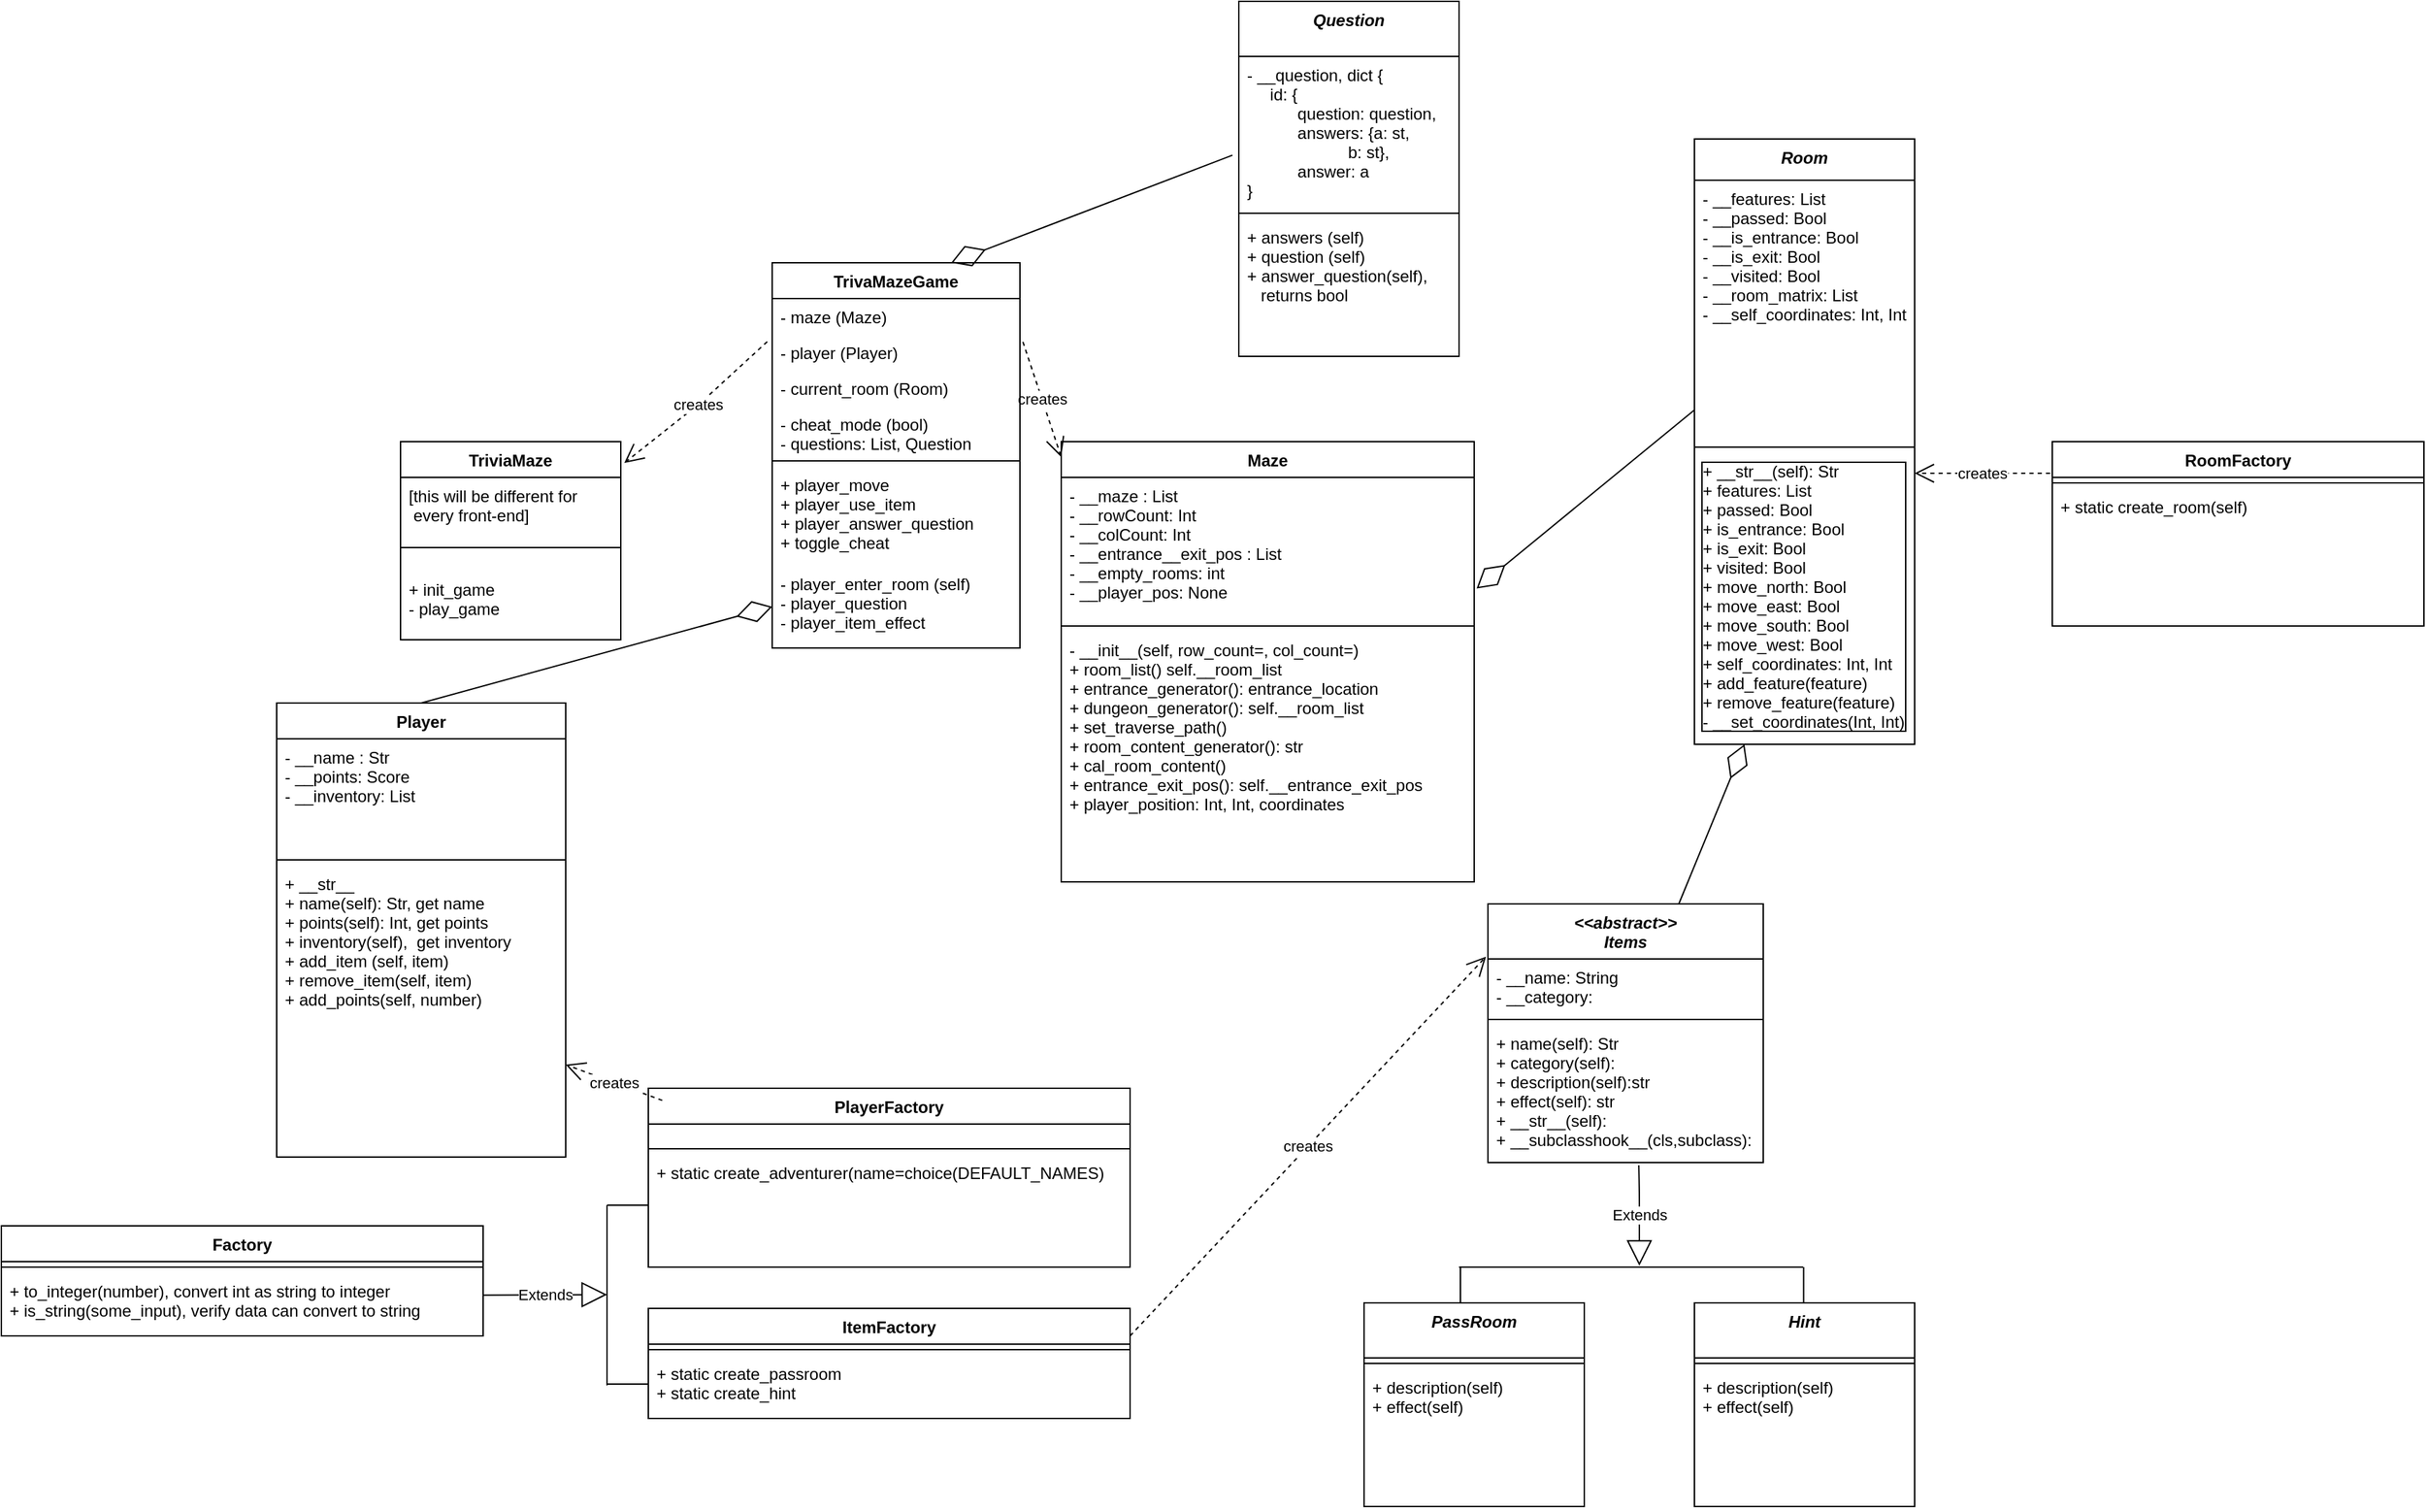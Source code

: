 <mxfile version="14.1.8" type="device"><diagram name="Page-1" id="e7e014a7-5840-1c2e-5031-d8a46d1fe8dd"><mxGraphModel dx="2226" dy="1252" grid="1" gridSize="10" guides="1" tooltips="1" connect="1" arrows="1" fold="1" page="0" pageScale="1" pageWidth="1169" pageHeight="826" background="#ffffff" math="0" shadow="0"><root><mxCell id="0"/><mxCell id="1" parent="0"/><mxCell id="si0L4OF9QLQORTy8t0iK-41" value="Maze" style="swimlane;fontStyle=1;align=center;verticalAlign=top;childLayout=stackLayout;horizontal=1;startSize=26;horizontalStack=0;resizeParent=1;resizeParentMax=0;resizeLast=0;collapsible=1;marginBottom=0;" parent="1" vertex="1"><mxGeometry x="210" y="40" width="300" height="320" as="geometry"/></mxCell><mxCell id="si0L4OF9QLQORTy8t0iK-42" value="- __maze : List&#10;- __rowCount: Int&#10;- __colCount: Int&#10;- __entrance__exit_pos : List&#10;- __empty_rooms: int&#10;- __player_pos: None&#10;" style="text;strokeColor=none;fillColor=none;align=left;verticalAlign=top;spacingLeft=4;spacingRight=4;overflow=hidden;rotatable=0;points=[[0,0.5],[1,0.5]];portConstraint=eastwest;" parent="si0L4OF9QLQORTy8t0iK-41" vertex="1"><mxGeometry y="26" width="300" height="104" as="geometry"/></mxCell><mxCell id="si0L4OF9QLQORTy8t0iK-43" value="" style="line;strokeWidth=1;fillColor=none;align=left;verticalAlign=middle;spacingTop=-1;spacingLeft=3;spacingRight=3;rotatable=0;labelPosition=right;points=[];portConstraint=eastwest;" parent="si0L4OF9QLQORTy8t0iK-41" vertex="1"><mxGeometry y="130" width="300" height="8" as="geometry"/></mxCell><mxCell id="si0L4OF9QLQORTy8t0iK-44" value="- __init__(self, row_count=, col_count=)&#10;+ room_list() self.__room_list&#10;+ entrance_generator(): entrance_location&#10;+ dungeon_generator(): self.__room_list&#10;+ set_traverse_path()&#10;+ room_content_generator(): str&#10;+ cal_room_content()&#10;+ entrance_exit_pos(): self.__entrance_exit_pos&#10;+ player_position: Int, Int, coordinates" style="text;strokeColor=none;fillColor=none;align=left;verticalAlign=top;spacingLeft=4;spacingRight=4;overflow=hidden;rotatable=0;points=[[0,0.5],[1,0.5]];portConstraint=eastwest;" parent="si0L4OF9QLQORTy8t0iK-41" vertex="1"><mxGeometry y="138" width="300" height="182" as="geometry"/></mxCell><mxCell id="si0L4OF9QLQORTy8t0iK-49" value="Room" style="swimlane;fontStyle=3;align=center;verticalAlign=top;childLayout=stackLayout;horizontal=1;startSize=30;horizontalStack=0;resizeParent=1;resizeParentMax=0;resizeLast=0;collapsible=1;marginBottom=0;" parent="1" vertex="1"><mxGeometry x="670" y="-180" width="160" height="440" as="geometry"/></mxCell><mxCell id="si0L4OF9QLQORTy8t0iK-50" value="- __features: List&#10;- __passed: Bool&#10;- __is_entrance: Bool&#10;- __is_exit: Bool&#10;- __visited: Bool&#10;- __room_matrix: List&#10;- __self_coordinates: Int, Int&#10;" style="text;strokeColor=none;fillColor=none;align=left;verticalAlign=top;spacingLeft=4;spacingRight=4;overflow=hidden;rotatable=0;points=[[0,0.5],[1,0.5]];portConstraint=eastwest;" parent="si0L4OF9QLQORTy8t0iK-49" vertex="1"><mxGeometry y="30" width="160" height="190" as="geometry"/></mxCell><mxCell id="si0L4OF9QLQORTy8t0iK-51" value="" style="line;strokeWidth=1;fillColor=none;align=left;verticalAlign=middle;spacingTop=-1;spacingLeft=3;spacingRight=3;rotatable=0;labelPosition=right;points=[];portConstraint=eastwest;" parent="si0L4OF9QLQORTy8t0iK-49" vertex="1"><mxGeometry y="220" width="160" height="8" as="geometry"/></mxCell><mxCell id="si0L4OF9QLQORTy8t0iK-52" value="+ __str__(self): Str&#10;+ features: List&#10;+ passed: Bool&#10;+ is_entrance: Bool&#10;+ is_exit: Bool&#10;+ visited: Bool&#10;+ move_north: Bool&#10;+ move_east: Bool&#10;+ move_south: Bool&#10;+ move_west: Bool&#10;+ self_coordinates: Int, Int&#10;+ add_feature(feature)&#10;+ remove_feature(feature)&#10;- __set_coordinates(Int, Int)" style="text;strokeColor=none;fillColor=none;align=left;verticalAlign=top;spacingLeft=4;spacingRight=4;overflow=hidden;rotatable=0;points=[[0,0.5],[1,0.5]];portConstraint=eastwest;labelBorderColor=#000000;" parent="si0L4OF9QLQORTy8t0iK-49" vertex="1"><mxGeometry y="228" width="160" height="212" as="geometry"/></mxCell><mxCell id="si0L4OF9QLQORTy8t0iK-86" value="RoomFactory" style="swimlane;fontStyle=1;align=center;verticalAlign=top;childLayout=stackLayout;horizontal=1;startSize=26;horizontalStack=0;resizeParent=1;resizeParentMax=0;resizeLast=0;collapsible=1;marginBottom=0;" parent="1" vertex="1"><mxGeometry x="930" y="40" width="270" height="134" as="geometry"/></mxCell><mxCell id="si0L4OF9QLQORTy8t0iK-88" value="" style="line;strokeWidth=1;fillColor=none;align=left;verticalAlign=middle;spacingTop=-1;spacingLeft=3;spacingRight=3;rotatable=0;labelPosition=right;points=[];portConstraint=eastwest;" parent="si0L4OF9QLQORTy8t0iK-86" vertex="1"><mxGeometry y="26" width="270" height="8" as="geometry"/></mxCell><mxCell id="si0L4OF9QLQORTy8t0iK-89" value="+ static create_room(self)&#10;" style="text;strokeColor=none;fillColor=none;align=left;verticalAlign=top;spacingLeft=4;spacingRight=4;overflow=hidden;rotatable=0;points=[[0,0.5],[1,0.5]];portConstraint=eastwest;" parent="si0L4OF9QLQORTy8t0iK-86" vertex="1"><mxGeometry y="34" width="270" height="100" as="geometry"/></mxCell><mxCell id="si0L4OF9QLQORTy8t0iK-105" value="" style="endArrow=diamondThin;endFill=0;endSize=24;html=1;entryX=1.006;entryY=0.776;entryDx=0;entryDy=0;entryPerimeter=0;" parent="1" target="si0L4OF9QLQORTy8t0iK-42" edge="1"><mxGeometry width="160" relative="1" as="geometry"><mxPoint x="670" y="17" as="sourcePoint"/><mxPoint x="580" y="56" as="targetPoint"/></mxGeometry></mxCell><mxCell id="s299cXjwFvU6mJhLCo1F-9" value="creates" style="endArrow=open;endSize=12;dashed=1;html=1;exitX=-0.006;exitY=0.172;exitDx=0;exitDy=0;exitPerimeter=0;" parent="1" source="si0L4OF9QLQORTy8t0iK-86" edge="1"><mxGeometry width="160" relative="1" as="geometry"><mxPoint x="730" y="106.5" as="sourcePoint"/><mxPoint x="830" y="63" as="targetPoint"/></mxGeometry></mxCell><mxCell id="s299cXjwFvU6mJhLCo1F-8" value="creates" style="endArrow=open;endSize=12;dashed=1;html=1;exitX=1.012;exitY=0.107;exitDx=0;exitDy=0;entryX=0;entryY=0.035;entryDx=0;entryDy=0;exitPerimeter=0;entryPerimeter=0;" parent="1" target="si0L4OF9QLQORTy8t0iK-41" edge="1"><mxGeometry width="160" relative="1" as="geometry"><mxPoint x="182.16" y="-32.51" as="sourcePoint"/><mxPoint x="240" y="230" as="targetPoint"/></mxGeometry></mxCell><mxCell id="VDTHn1guFKgsK7yAlVC1-1" value="&lt;&lt;abstract&gt;&gt;&#10;Items" style="swimlane;fontStyle=3;align=center;verticalAlign=top;childLayout=stackLayout;horizontal=1;startSize=40;horizontalStack=0;resizeParent=1;resizeParentMax=0;resizeLast=0;collapsible=1;marginBottom=0;" parent="1" vertex="1"><mxGeometry x="520" y="376" width="200" height="188" as="geometry"/></mxCell><mxCell id="VDTHn1guFKgsK7yAlVC1-2" value="- __name: String&#10;- __category:" style="text;strokeColor=none;fillColor=none;align=left;verticalAlign=top;spacingLeft=4;spacingRight=4;overflow=hidden;rotatable=0;points=[[0,0.5],[1,0.5]];portConstraint=eastwest;" parent="VDTHn1guFKgsK7yAlVC1-1" vertex="1"><mxGeometry y="40" width="200" height="40" as="geometry"/></mxCell><mxCell id="VDTHn1guFKgsK7yAlVC1-3" value="" style="line;strokeWidth=1;fillColor=none;align=left;verticalAlign=middle;spacingTop=-1;spacingLeft=3;spacingRight=3;rotatable=0;labelPosition=right;points=[];portConstraint=eastwest;" parent="VDTHn1guFKgsK7yAlVC1-1" vertex="1"><mxGeometry y="80" width="200" height="8" as="geometry"/></mxCell><mxCell id="VDTHn1guFKgsK7yAlVC1-4" value="+ name(self): Str&#10;+ category(self):&#10;+ description(self):str &#10;+ effect(self): str&#10;+ __str__(self):&#10;+ __subclasshook__(cls,subclass):&#10;" style="text;strokeColor=none;fillColor=none;align=left;verticalAlign=top;spacingLeft=4;spacingRight=4;overflow=hidden;rotatable=0;points=[[0,0.5],[1,0.5]];portConstraint=eastwest;" parent="VDTHn1guFKgsK7yAlVC1-1" vertex="1"><mxGeometry y="88" width="200" height="100" as="geometry"/></mxCell><mxCell id="VDTHn1guFKgsK7yAlVC1-5" value="" style="endArrow=diamondThin;endFill=0;endSize=24;html=1;" parent="1" source="VDTHn1guFKgsK7yAlVC1-1" target="si0L4OF9QLQORTy8t0iK-52" edge="1"><mxGeometry width="160" relative="1" as="geometry"><mxPoint x="710" y="262.2" as="sourcePoint"/><mxPoint x="750" y="360" as="targetPoint"/></mxGeometry></mxCell><mxCell id="VDTHn1guFKgsK7yAlVC1-6" value="Question" style="swimlane;fontStyle=3;align=center;verticalAlign=top;childLayout=stackLayout;horizontal=1;startSize=40;horizontalStack=0;resizeParent=1;resizeParentMax=0;resizeLast=0;collapsible=1;marginBottom=0;" parent="1" vertex="1"><mxGeometry x="339" y="-280" width="160" height="258" as="geometry"/></mxCell><mxCell id="VDTHn1guFKgsK7yAlVC1-7" value="- __question, dict {&#10;     id: {&#10;           question: question,&#10;           answers: {a: st,&#10;                      b: st},&#10;           answer: a&#10;}" style="text;strokeColor=none;fillColor=none;align=left;verticalAlign=top;spacingLeft=4;spacingRight=4;overflow=hidden;rotatable=0;points=[[0,0.5],[1,0.5]];portConstraint=eastwest;" parent="VDTHn1guFKgsK7yAlVC1-6" vertex="1"><mxGeometry y="40" width="160" height="110" as="geometry"/></mxCell><mxCell id="VDTHn1guFKgsK7yAlVC1-8" value="" style="line;strokeWidth=1;fillColor=none;align=left;verticalAlign=middle;spacingTop=-1;spacingLeft=3;spacingRight=3;rotatable=0;labelPosition=right;points=[];portConstraint=eastwest;" parent="VDTHn1guFKgsK7yAlVC1-6" vertex="1"><mxGeometry y="150" width="160" height="8" as="geometry"/></mxCell><mxCell id="VDTHn1guFKgsK7yAlVC1-9" value="+ answers (self)&#10;+ question (self)&#10;+ answer_question(self),&#10;   returns bool" style="text;strokeColor=none;fillColor=none;align=left;verticalAlign=top;spacingLeft=4;spacingRight=4;overflow=hidden;rotatable=0;points=[[0,0.5],[1,0.5]];portConstraint=eastwest;" parent="VDTHn1guFKgsK7yAlVC1-6" vertex="1"><mxGeometry y="158" width="160" height="100" as="geometry"/></mxCell><mxCell id="VDTHn1guFKgsK7yAlVC1-10" value="PassRoom" style="swimlane;fontStyle=3;align=center;verticalAlign=top;childLayout=stackLayout;horizontal=1;startSize=40;horizontalStack=0;resizeParent=1;resizeParentMax=0;resizeLast=0;collapsible=1;marginBottom=0;" parent="1" vertex="1"><mxGeometry x="430" y="666" width="160" height="148" as="geometry"/></mxCell><mxCell id="VDTHn1guFKgsK7yAlVC1-12" value="" style="line;strokeWidth=1;fillColor=none;align=left;verticalAlign=middle;spacingTop=-1;spacingLeft=3;spacingRight=3;rotatable=0;labelPosition=right;points=[];portConstraint=eastwest;" parent="VDTHn1guFKgsK7yAlVC1-10" vertex="1"><mxGeometry y="40" width="160" height="8" as="geometry"/></mxCell><mxCell id="VDTHn1guFKgsK7yAlVC1-13" value="+ description(self)&#10;+ effect(self)&#10;" style="text;strokeColor=none;fillColor=none;align=left;verticalAlign=top;spacingLeft=4;spacingRight=4;overflow=hidden;rotatable=0;points=[[0,0.5],[1,0.5]];portConstraint=eastwest;" parent="VDTHn1guFKgsK7yAlVC1-10" vertex="1"><mxGeometry y="48" width="160" height="100" as="geometry"/></mxCell><mxCell id="VDTHn1guFKgsK7yAlVC1-14" value="Hint" style="swimlane;fontStyle=3;align=center;verticalAlign=top;childLayout=stackLayout;horizontal=1;startSize=40;horizontalStack=0;resizeParent=1;resizeParentMax=0;resizeLast=0;collapsible=1;marginBottom=0;" parent="1" vertex="1"><mxGeometry x="670" y="666" width="160" height="148" as="geometry"/></mxCell><mxCell id="VDTHn1guFKgsK7yAlVC1-16" value="" style="line;strokeWidth=1;fillColor=none;align=left;verticalAlign=middle;spacingTop=-1;spacingLeft=3;spacingRight=3;rotatable=0;labelPosition=right;points=[];portConstraint=eastwest;" parent="VDTHn1guFKgsK7yAlVC1-14" vertex="1"><mxGeometry y="40" width="160" height="8" as="geometry"/></mxCell><mxCell id="VDTHn1guFKgsK7yAlVC1-17" value="+ description(self)&#10;+ effect(self)" style="text;strokeColor=none;fillColor=none;align=left;verticalAlign=top;spacingLeft=4;spacingRight=4;overflow=hidden;rotatable=0;points=[[0,0.5],[1,0.5]];portConstraint=eastwest;" parent="VDTHn1guFKgsK7yAlVC1-14" vertex="1"><mxGeometry y="48" width="160" height="100" as="geometry"/></mxCell><mxCell id="VDTHn1guFKgsK7yAlVC1-20" value="" style="line;strokeWidth=1;fillColor=none;align=left;verticalAlign=middle;spacingTop=-1;spacingLeft=3;spacingRight=3;rotatable=0;labelPosition=right;points=[];portConstraint=eastwest;" parent="1" vertex="1"><mxGeometry x="499" y="636" width="250" height="8" as="geometry"/></mxCell><mxCell id="VDTHn1guFKgsK7yAlVC1-24" value="PlayerFactory" style="swimlane;fontStyle=1;align=center;verticalAlign=top;childLayout=stackLayout;horizontal=1;startSize=26;horizontalStack=0;resizeParent=1;resizeParentMax=0;resizeLast=0;collapsible=1;marginBottom=0;" parent="1" vertex="1"><mxGeometry x="-90" y="510" width="350" height="130" as="geometry"/></mxCell><mxCell id="VDTHn1guFKgsK7yAlVC1-25" value="&#10;&#10;" style="text;strokeColor=none;fillColor=none;align=left;verticalAlign=top;spacingLeft=4;spacingRight=4;overflow=hidden;rotatable=0;points=[[0,0.5],[1,0.5]];portConstraint=eastwest;" parent="VDTHn1guFKgsK7yAlVC1-24" vertex="1"><mxGeometry y="26" width="350" height="14" as="geometry"/></mxCell><mxCell id="VDTHn1guFKgsK7yAlVC1-26" value="" style="line;strokeWidth=1;fillColor=none;align=left;verticalAlign=middle;spacingTop=-1;spacingLeft=3;spacingRight=3;rotatable=0;labelPosition=right;points=[];portConstraint=eastwest;" parent="VDTHn1guFKgsK7yAlVC1-24" vertex="1"><mxGeometry y="40" width="350" height="8" as="geometry"/></mxCell><mxCell id="VDTHn1guFKgsK7yAlVC1-27" value="+ static create_adventurer(name=choice(DEFAULT_NAMES)" style="text;strokeColor=none;fillColor=none;align=left;verticalAlign=top;spacingLeft=4;spacingRight=4;overflow=hidden;rotatable=0;points=[[0,0.5],[1,0.5]];portConstraint=eastwest;" parent="VDTHn1guFKgsK7yAlVC1-24" vertex="1"><mxGeometry y="48" width="350" height="82" as="geometry"/></mxCell><mxCell id="VDTHn1guFKgsK7yAlVC1-28" value="creates" style="endArrow=open;endSize=12;dashed=1;html=1;exitX=0.029;exitY=0.068;exitDx=0;exitDy=0;exitPerimeter=0;" parent="1" source="VDTHn1guFKgsK7yAlVC1-24" target="VDTHn1guFKgsK7yAlVC1-44" edge="1"><mxGeometry width="160" relative="1" as="geometry"><mxPoint x="-83" y="300" as="sourcePoint"/><mxPoint x="-140" y="350" as="targetPoint"/></mxGeometry></mxCell><mxCell id="VDTHn1guFKgsK7yAlVC1-30" value="TriviaMaze" style="swimlane;fontStyle=1;align=center;verticalAlign=top;childLayout=stackLayout;horizontal=1;startSize=26;horizontalStack=0;resizeParent=1;resizeParentMax=0;resizeLast=0;collapsible=1;marginBottom=0;" parent="1" vertex="1"><mxGeometry x="-270" y="40" width="160" height="144" as="geometry"/></mxCell><mxCell id="ZcpuEX8EVpnPF1SmrsFz-3" value="[this will be different for&#10; every front-end]" style="text;strokeColor=none;fillColor=none;align=left;verticalAlign=top;spacingLeft=4;spacingRight=4;overflow=hidden;rotatable=0;points=[[0,0.5],[1,0.5]];portConstraint=eastwest;" parent="VDTHn1guFKgsK7yAlVC1-30" vertex="1"><mxGeometry y="26" width="160" height="34" as="geometry"/></mxCell><mxCell id="VDTHn1guFKgsK7yAlVC1-32" value="" style="line;strokeWidth=1;fillColor=none;align=left;verticalAlign=middle;spacingTop=-1;spacingLeft=3;spacingRight=3;rotatable=0;labelPosition=right;points=[];portConstraint=eastwest;" parent="VDTHn1guFKgsK7yAlVC1-30" vertex="1"><mxGeometry y="60" width="160" height="34" as="geometry"/></mxCell><mxCell id="VDTHn1guFKgsK7yAlVC1-33" value="+ init_game&#10;- play_game" style="text;strokeColor=none;fillColor=none;align=left;verticalAlign=top;spacingLeft=4;spacingRight=4;overflow=hidden;rotatable=0;points=[[0,0.5],[1,0.5]];portConstraint=eastwest;" parent="VDTHn1guFKgsK7yAlVC1-30" vertex="1"><mxGeometry y="94" width="160" height="50" as="geometry"/></mxCell><mxCell id="VDTHn1guFKgsK7yAlVC1-40" value="creates" style="endArrow=open;endSize=12;dashed=1;html=1;entryX=1.016;entryY=0.108;entryDx=0;entryDy=0;entryPerimeter=0;exitX=-0.02;exitY=0.105;exitDx=0;exitDy=0;exitPerimeter=0;" parent="1" target="VDTHn1guFKgsK7yAlVC1-30" edge="1"><mxGeometry width="160" relative="1" as="geometry"><mxPoint x="-3.6" y="-32.65" as="sourcePoint"/><mxPoint x="98" y="-40" as="targetPoint"/><Array as="points"><mxPoint x="-50" y="10"/></Array></mxGeometry></mxCell><mxCell id="VDTHn1guFKgsK7yAlVC1-41" value="Player" style="swimlane;fontStyle=1;align=center;verticalAlign=top;childLayout=stackLayout;horizontal=1;startSize=26;horizontalStack=0;resizeParent=1;resizeParentMax=0;resizeLast=0;collapsible=1;marginBottom=0;" parent="1" vertex="1"><mxGeometry x="-360" y="230" width="210" height="330" as="geometry"/></mxCell><mxCell id="VDTHn1guFKgsK7yAlVC1-42" value="- __name : Str&#10;- __points: Score&#10;- __inventory: List&#10;&#10;" style="text;strokeColor=none;fillColor=none;align=left;verticalAlign=top;spacingLeft=4;spacingRight=4;overflow=hidden;rotatable=0;points=[[0,0.5],[1,0.5]];portConstraint=eastwest;" parent="VDTHn1guFKgsK7yAlVC1-41" vertex="1"><mxGeometry y="26" width="210" height="84" as="geometry"/></mxCell><mxCell id="VDTHn1guFKgsK7yAlVC1-43" value="" style="line;strokeWidth=1;fillColor=none;align=left;verticalAlign=middle;spacingTop=-1;spacingLeft=3;spacingRight=3;rotatable=0;labelPosition=right;points=[];portConstraint=eastwest;" parent="VDTHn1guFKgsK7yAlVC1-41" vertex="1"><mxGeometry y="110" width="210" height="8" as="geometry"/></mxCell><mxCell id="VDTHn1guFKgsK7yAlVC1-44" value="+ __str__&#10;+ name(self): Str, get name&#10;+ points(self): Int, get points&#10;+ inventory(self),  get inventory&#10;+ add_item (self, item)&#10;+ remove_item(self, item)&#10;+ add_points(self, number)&#10;&#10;&#10;" style="text;strokeColor=none;fillColor=none;align=left;verticalAlign=top;spacingLeft=4;spacingRight=4;overflow=hidden;rotatable=0;points=[[0,0.5],[1,0.5]];portConstraint=eastwest;" parent="VDTHn1guFKgsK7yAlVC1-41" vertex="1"><mxGeometry y="118" width="210" height="212" as="geometry"/></mxCell><mxCell id="VDTHn1guFKgsK7yAlVC1-46" value="ItemFactory" style="swimlane;fontStyle=1;align=center;verticalAlign=top;childLayout=stackLayout;horizontal=1;startSize=26;horizontalStack=0;resizeParent=1;resizeParentMax=0;resizeLast=0;collapsible=1;marginBottom=0;" parent="1" vertex="1"><mxGeometry x="-90" y="670" width="350" height="80" as="geometry"/></mxCell><mxCell id="VDTHn1guFKgsK7yAlVC1-47" value="" style="line;strokeWidth=1;fillColor=none;align=left;verticalAlign=middle;spacingTop=-1;spacingLeft=3;spacingRight=3;rotatable=0;labelPosition=right;points=[];portConstraint=eastwest;" parent="VDTHn1guFKgsK7yAlVC1-46" vertex="1"><mxGeometry y="26" width="350" height="8" as="geometry"/></mxCell><mxCell id="VDTHn1guFKgsK7yAlVC1-48" value="+ static create_passroom&#10;+ static create_hint" style="text;strokeColor=none;fillColor=none;align=left;verticalAlign=top;spacingLeft=4;spacingRight=4;overflow=hidden;rotatable=0;points=[[0,0.5],[1,0.5]];portConstraint=eastwest;" parent="VDTHn1guFKgsK7yAlVC1-46" vertex="1"><mxGeometry y="34" width="350" height="46" as="geometry"/></mxCell><mxCell id="VDTHn1guFKgsK7yAlVC1-49" value="creates" style="endArrow=open;endSize=12;dashed=1;html=1;exitX=1;exitY=0.25;exitDx=0;exitDy=0;entryX=-0.007;entryY=-0.042;entryDx=0;entryDy=0;entryPerimeter=0;" parent="1" source="VDTHn1guFKgsK7yAlVC1-46" target="VDTHn1guFKgsK7yAlVC1-2" edge="1"><mxGeometry width="160" relative="1" as="geometry"><mxPoint x="410" y="550.048" as="sourcePoint"/><mxPoint x="280" y="550" as="targetPoint"/></mxGeometry></mxCell><mxCell id="ej66PmAcY9iqkXgVzM6b-1" value="Factory" style="swimlane;fontStyle=1;align=center;verticalAlign=top;childLayout=stackLayout;horizontal=1;startSize=26;horizontalStack=0;resizeParent=1;resizeParentMax=0;resizeLast=0;collapsible=1;marginBottom=0;" parent="1" vertex="1"><mxGeometry x="-560" y="610" width="350" height="80" as="geometry"/></mxCell><mxCell id="ej66PmAcY9iqkXgVzM6b-2" value="" style="line;strokeWidth=1;fillColor=none;align=left;verticalAlign=middle;spacingTop=-1;spacingLeft=3;spacingRight=3;rotatable=0;labelPosition=right;points=[];portConstraint=eastwest;" parent="ej66PmAcY9iqkXgVzM6b-1" vertex="1"><mxGeometry y="26" width="350" height="8" as="geometry"/></mxCell><mxCell id="ej66PmAcY9iqkXgVzM6b-3" value="+ to_integer(number), convert int as string to integer&#10;+ is_string(some_input), verify data can convert to string" style="text;strokeColor=none;fillColor=none;align=left;verticalAlign=top;spacingLeft=4;spacingRight=4;overflow=hidden;rotatable=0;points=[[0,0.5],[1,0.5]];portConstraint=eastwest;" parent="ej66PmAcY9iqkXgVzM6b-1" vertex="1"><mxGeometry y="34" width="350" height="46" as="geometry"/></mxCell><mxCell id="ej66PmAcY9iqkXgVzM6b-11" value="" style="endArrow=diamondThin;endFill=0;endSize=24;html=1;exitX=0.5;exitY=0;exitDx=0;exitDy=0;entryX=0;entryY=0.5;entryDx=0;entryDy=0;" parent="1" source="VDTHn1guFKgsK7yAlVC1-41" edge="1" target="ej66PmAcY9iqkXgVzM6b-29"><mxGeometry width="160" relative="1" as="geometry"><mxPoint x="78" y="459.09" as="sourcePoint"/><mxPoint x="85" y="180" as="targetPoint"/></mxGeometry></mxCell><mxCell id="ej66PmAcY9iqkXgVzM6b-18" value="TrivaMazeGame" style="swimlane;fontStyle=1;align=center;verticalAlign=top;childLayout=stackLayout;horizontal=1;startSize=26;horizontalStack=0;resizeParent=1;resizeParentMax=0;resizeLast=0;collapsible=1;marginBottom=0;" parent="1" vertex="1"><mxGeometry y="-90" width="180" height="280" as="geometry"/></mxCell><mxCell id="ej66PmAcY9iqkXgVzM6b-19" value="- maze (Maze)" style="text;strokeColor=none;fillColor=none;align=left;verticalAlign=top;spacingLeft=4;spacingRight=4;overflow=hidden;rotatable=0;points=[[0,0.5],[1,0.5]];portConstraint=eastwest;" parent="ej66PmAcY9iqkXgVzM6b-18" vertex="1"><mxGeometry y="26" width="180" height="26" as="geometry"/></mxCell><mxCell id="ej66PmAcY9iqkXgVzM6b-22" value="- player (Player)" style="text;strokeColor=none;fillColor=none;align=left;verticalAlign=top;spacingLeft=4;spacingRight=4;overflow=hidden;rotatable=0;points=[[0,0.5],[1,0.5]];portConstraint=eastwest;" parent="ej66PmAcY9iqkXgVzM6b-18" vertex="1"><mxGeometry y="52" width="180" height="26" as="geometry"/></mxCell><mxCell id="ej66PmAcY9iqkXgVzM6b-28" value="- current_room (Room)" style="text;strokeColor=none;fillColor=none;align=left;verticalAlign=top;spacingLeft=4;spacingRight=4;overflow=hidden;rotatable=0;points=[[0,0.5],[1,0.5]];portConstraint=eastwest;" parent="ej66PmAcY9iqkXgVzM6b-18" vertex="1"><mxGeometry y="78" width="180" height="26" as="geometry"/></mxCell><mxCell id="ZcpuEX8EVpnPF1SmrsFz-1" value="- cheat_mode (bool)&#10;- questions: List, Question" style="text;strokeColor=none;fillColor=none;align=left;verticalAlign=top;spacingLeft=4;spacingRight=4;overflow=hidden;rotatable=0;points=[[0,0.5],[1,0.5]];portConstraint=eastwest;" parent="ej66PmAcY9iqkXgVzM6b-18" vertex="1"><mxGeometry y="104" width="180" height="36" as="geometry"/></mxCell><mxCell id="ej66PmAcY9iqkXgVzM6b-20" value="" style="line;strokeWidth=1;fillColor=none;align=left;verticalAlign=middle;spacingTop=-1;spacingLeft=3;spacingRight=3;rotatable=0;labelPosition=right;points=[];portConstraint=eastwest;" parent="ej66PmAcY9iqkXgVzM6b-18" vertex="1"><mxGeometry y="140" width="180" height="8" as="geometry"/></mxCell><mxCell id="ej66PmAcY9iqkXgVzM6b-21" value="+ player_move&#10;+ player_use_item&#10;+ player_answer_question&#10;+ toggle_cheat" style="text;strokeColor=none;fillColor=none;align=left;verticalAlign=top;spacingLeft=4;spacingRight=4;overflow=hidden;rotatable=0;points=[[0,0.5],[1,0.5]];portConstraint=eastwest;" parent="ej66PmAcY9iqkXgVzM6b-18" vertex="1"><mxGeometry y="148" width="180" height="72" as="geometry"/></mxCell><mxCell id="ej66PmAcY9iqkXgVzM6b-29" value="- player_enter_room (self)&#10;- player_question&#10;- player_item_effect&#10;" style="text;strokeColor=none;fillColor=none;align=left;verticalAlign=top;spacingLeft=4;spacingRight=4;overflow=hidden;rotatable=0;points=[[0,0.5],[1,0.5]];portConstraint=eastwest;" parent="ej66PmAcY9iqkXgVzM6b-18" vertex="1"><mxGeometry y="220" width="180" height="60" as="geometry"/></mxCell><mxCell id="ej66PmAcY9iqkXgVzM6b-36" value="" style="endArrow=none;html=1;" parent="1" edge="1"><mxGeometry width="50" height="50" relative="1" as="geometry"><mxPoint x="-120" y="726" as="sourcePoint"/><mxPoint x="-120" y="595" as="targetPoint"/><Array as="points"><mxPoint x="-120" y="670"/></Array></mxGeometry></mxCell><mxCell id="ZcpuEX8EVpnPF1SmrsFz-14" value="Extends" style="endArrow=block;endSize=16;endFill=0;html=1;" parent="1" edge="1"><mxGeometry width="160" relative="1" as="geometry"><mxPoint x="-210" y="660.33" as="sourcePoint"/><mxPoint x="-120" y="660" as="targetPoint"/></mxGeometry></mxCell><mxCell id="ZcpuEX8EVpnPF1SmrsFz-15" value="Extends" style="endArrow=block;endSize=16;endFill=0;html=1;exitX=0.548;exitY=1.02;exitDx=0;exitDy=0;exitPerimeter=0;" parent="1" source="VDTHn1guFKgsK7yAlVC1-4" edge="1"><mxGeometry width="160" relative="1" as="geometry"><mxPoint x="630" y="616.33" as="sourcePoint"/><mxPoint x="630" y="639" as="targetPoint"/><Array as="points"><mxPoint x="630" y="586"/></Array></mxGeometry></mxCell><mxCell id="ZcpuEX8EVpnPF1SmrsFz-17" value="" style="line;strokeWidth=1;fillColor=none;align=left;verticalAlign=middle;spacingTop=-1;spacingLeft=3;spacingRight=3;rotatable=0;labelPosition=right;points=[];portConstraint=eastwest;" parent="1" vertex="1"><mxGeometry x="-120" y="720" width="30" height="10" as="geometry"/></mxCell><mxCell id="ZcpuEX8EVpnPF1SmrsFz-19" value="" style="line;strokeWidth=1;fillColor=none;align=left;verticalAlign=middle;spacingTop=-1;spacingLeft=3;spacingRight=3;rotatable=0;labelPosition=right;points=[];portConstraint=eastwest;" parent="1" vertex="1"><mxGeometry x="-120" y="590" width="30" height="10" as="geometry"/></mxCell><mxCell id="ZcpuEX8EVpnPF1SmrsFz-20" value="" style="endArrow=none;html=1;" parent="1" edge="1"><mxGeometry width="50" height="50" relative="1" as="geometry"><mxPoint x="500" y="666" as="sourcePoint"/><mxPoint x="500" y="640" as="targetPoint"/><Array as="points"/></mxGeometry></mxCell><mxCell id="ZcpuEX8EVpnPF1SmrsFz-21" value="" style="endArrow=none;html=1;" parent="1" edge="1"><mxGeometry width="50" height="50" relative="1" as="geometry"><mxPoint x="749.33" y="666" as="sourcePoint"/><mxPoint x="749.33" y="640" as="targetPoint"/><Array as="points"/></mxGeometry></mxCell><mxCell id="ZcpuEX8EVpnPF1SmrsFz-27" value="" style="endArrow=diamondThin;endFill=0;endSize=24;html=1;exitX=-0.029;exitY=0.653;exitDx=0;exitDy=0;exitPerimeter=0;" parent="1" source="VDTHn1guFKgsK7yAlVC1-7" edge="1"><mxGeometry width="160" relative="1" as="geometry"><mxPoint x="390" y="-224" as="sourcePoint"/><mxPoint x="130" y="-90" as="targetPoint"/></mxGeometry></mxCell></root></mxGraphModel></diagram></mxfile>